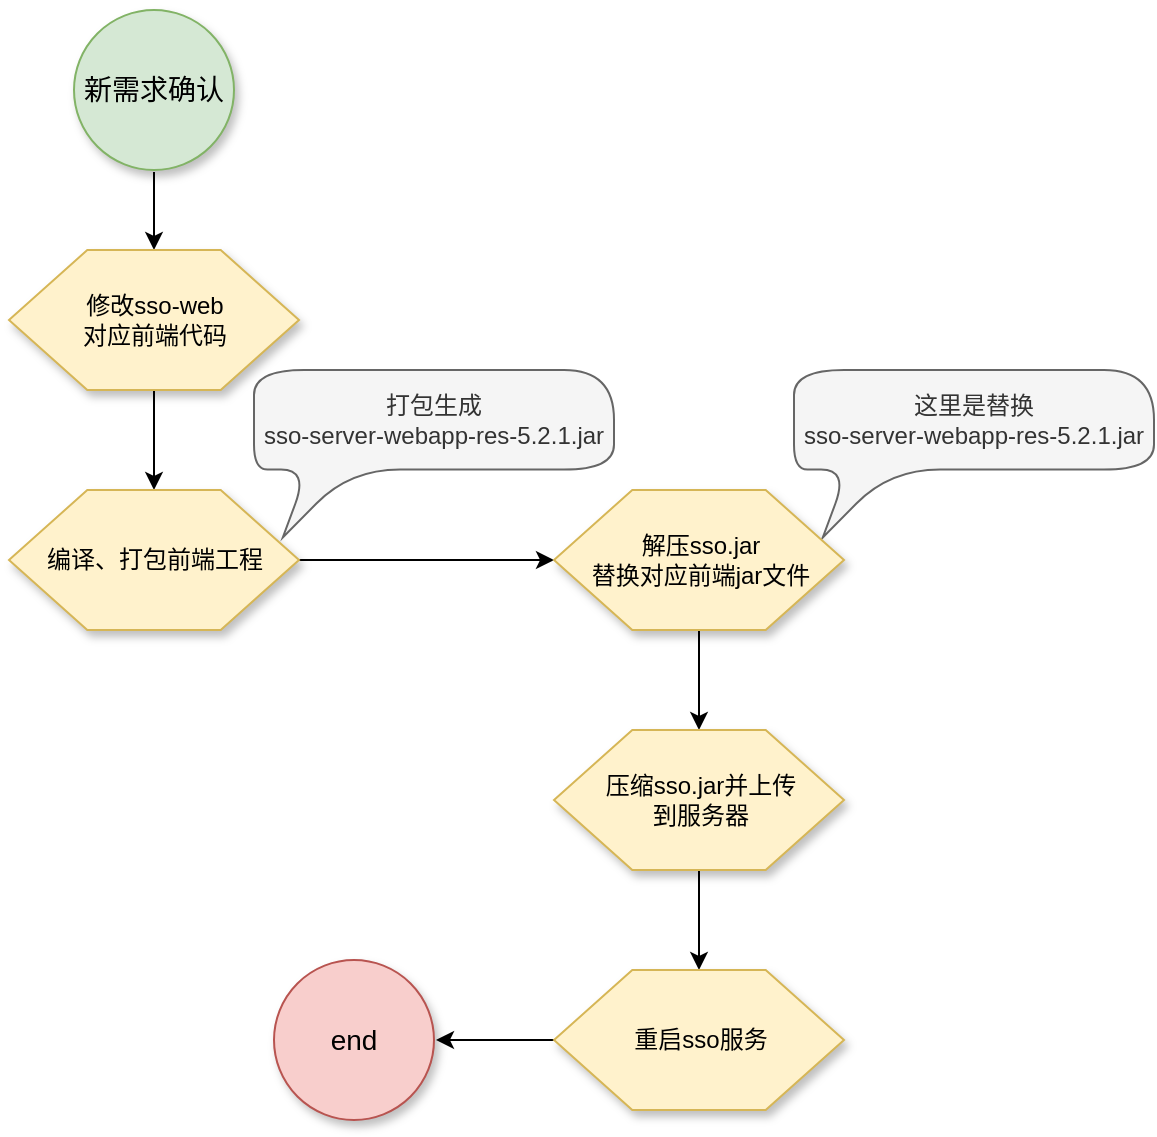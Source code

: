 <mxfile version="20.0.1" type="github" pages="2">
  <diagram id="Xt5Gjg28Pb3kbLRgFndh" name="SSO登录页调整">
    <mxGraphModel dx="1038" dy="947" grid="1" gridSize="10" guides="1" tooltips="1" connect="1" arrows="1" fold="1" page="0" pageScale="1" pageWidth="827" pageHeight="1169" math="0" shadow="0">
      <root>
        <mxCell id="0" />
        <mxCell id="1" parent="0" />
        <mxCell id="YX-VT2X1yxg7q8TfdjIT-3" value="" style="edgeStyle=orthogonalEdgeStyle;rounded=0;orthogonalLoop=1;jettySize=auto;html=1;" edge="1" parent="1" source="YX-VT2X1yxg7q8TfdjIT-1" target="YX-VT2X1yxg7q8TfdjIT-2">
          <mxGeometry relative="1" as="geometry" />
        </mxCell>
        <mxCell id="YX-VT2X1yxg7q8TfdjIT-1" value="新需求确认" style="strokeWidth=1;html=1;shape=mxgraph.flowchart.start_2;whiteSpace=wrap;labelBorderColor=none;strokeColor=#82b366;perimeterSpacing=1;fillColor=#d5e8d4;shadow=1;fontSize=14;" vertex="1" parent="1">
          <mxGeometry x="400" y="-80" width="80" height="80" as="geometry" />
        </mxCell>
        <mxCell id="YX-VT2X1yxg7q8TfdjIT-5" value="" style="edgeStyle=orthogonalEdgeStyle;rounded=0;orthogonalLoop=1;jettySize=auto;html=1;" edge="1" parent="1" source="YX-VT2X1yxg7q8TfdjIT-2">
          <mxGeometry relative="1" as="geometry">
            <mxPoint x="440" y="160" as="targetPoint" />
          </mxGeometry>
        </mxCell>
        <mxCell id="YX-VT2X1yxg7q8TfdjIT-2" value="修改sso-web&lt;br&gt;对应前端代码" style="verticalLabelPosition=middle;verticalAlign=middle;html=1;shape=hexagon;perimeter=hexagonPerimeter2;arcSize=6;size=0.27;shadow=1;labelBorderColor=none;fontSize=12;strokeColor=#d6b656;strokeWidth=1;labelPosition=center;align=center;fillColor=#fff2cc;" vertex="1" parent="1">
          <mxGeometry x="367.5" y="40" width="145" height="70" as="geometry" />
        </mxCell>
        <mxCell id="YX-VT2X1yxg7q8TfdjIT-18" style="edgeStyle=orthogonalEdgeStyle;rounded=0;orthogonalLoop=1;jettySize=auto;html=1;entryX=0;entryY=0.5;entryDx=0;entryDy=0;fontSize=11;" edge="1" parent="1" source="YX-VT2X1yxg7q8TfdjIT-6" target="YX-VT2X1yxg7q8TfdjIT-17">
          <mxGeometry relative="1" as="geometry" />
        </mxCell>
        <mxCell id="YX-VT2X1yxg7q8TfdjIT-6" value="编译、打包前端工程" style="verticalLabelPosition=middle;verticalAlign=middle;html=1;shape=hexagon;perimeter=hexagonPerimeter2;arcSize=6;size=0.27;shadow=1;labelBorderColor=none;fontSize=12;strokeColor=#d6b656;strokeWidth=1;labelPosition=center;align=center;fillColor=#fff2cc;" vertex="1" parent="1">
          <mxGeometry x="367.5" y="160" width="145" height="70" as="geometry" />
        </mxCell>
        <mxCell id="YX-VT2X1yxg7q8TfdjIT-7" value="打包生成&lt;br&gt;sso-server-webapp-res-5.2.1.jar" style="shape=callout;whiteSpace=wrap;html=1;perimeter=calloutPerimeter;position2=0.08;fillColor=#f5f5f5;fontColor=#333333;strokeColor=#666666;size=34;position=0.15;rounded=1;base=21;arcSize=50;" vertex="1" parent="1">
          <mxGeometry x="490" y="100" width="180" height="83.75" as="geometry" />
        </mxCell>
        <mxCell id="YX-VT2X1yxg7q8TfdjIT-10" value="这里是替换&lt;br&gt;sso-server-webapp-res-5.2.1.jar" style="shape=callout;whiteSpace=wrap;html=1;perimeter=calloutPerimeter;position2=0.08;fillColor=#f5f5f5;fontColor=#333333;strokeColor=#666666;size=34;position=0.15;rounded=1;base=21;arcSize=50;" vertex="1" parent="1">
          <mxGeometry x="760" y="100" width="180" height="83.75" as="geometry" />
        </mxCell>
        <mxCell id="YX-VT2X1yxg7q8TfdjIT-20" value="" style="edgeStyle=orthogonalEdgeStyle;rounded=0;orthogonalLoop=1;jettySize=auto;html=1;fontSize=11;" edge="1" parent="1" source="YX-VT2X1yxg7q8TfdjIT-17" target="YX-VT2X1yxg7q8TfdjIT-19">
          <mxGeometry relative="1" as="geometry" />
        </mxCell>
        <mxCell id="YX-VT2X1yxg7q8TfdjIT-17" value="解压sso.jar&lt;br&gt;替换对应前端jar文件" style="verticalLabelPosition=middle;verticalAlign=middle;html=1;shape=hexagon;perimeter=hexagonPerimeter2;arcSize=6;size=0.27;shadow=1;labelBorderColor=none;fontSize=12;strokeColor=#d6b656;strokeWidth=1;labelPosition=center;align=center;fillColor=#fff2cc;" vertex="1" parent="1">
          <mxGeometry x="640" y="160" width="145" height="70" as="geometry" />
        </mxCell>
        <mxCell id="YX-VT2X1yxg7q8TfdjIT-22" value="" style="edgeStyle=orthogonalEdgeStyle;rounded=0;orthogonalLoop=1;jettySize=auto;html=1;fontSize=11;" edge="1" parent="1" source="YX-VT2X1yxg7q8TfdjIT-19" target="YX-VT2X1yxg7q8TfdjIT-21">
          <mxGeometry relative="1" as="geometry" />
        </mxCell>
        <mxCell id="YX-VT2X1yxg7q8TfdjIT-19" value="压缩sso.jar并上传&lt;br&gt;到服务器" style="verticalLabelPosition=middle;verticalAlign=middle;html=1;shape=hexagon;perimeter=hexagonPerimeter2;arcSize=6;size=0.27;shadow=1;labelBorderColor=none;fontSize=12;strokeColor=#d6b656;strokeWidth=1;labelPosition=center;align=center;fillColor=#fff2cc;" vertex="1" parent="1">
          <mxGeometry x="640" y="280" width="145" height="70" as="geometry" />
        </mxCell>
        <mxCell id="YX-VT2X1yxg7q8TfdjIT-24" value="" style="edgeStyle=orthogonalEdgeStyle;rounded=0;orthogonalLoop=1;jettySize=auto;html=1;fontSize=11;" edge="1" parent="1" source="YX-VT2X1yxg7q8TfdjIT-21" target="YX-VT2X1yxg7q8TfdjIT-23">
          <mxGeometry relative="1" as="geometry" />
        </mxCell>
        <mxCell id="YX-VT2X1yxg7q8TfdjIT-21" value="重启sso服务" style="verticalLabelPosition=middle;verticalAlign=middle;html=1;shape=hexagon;perimeter=hexagonPerimeter2;arcSize=6;size=0.27;shadow=1;labelBorderColor=none;fontSize=12;strokeColor=#d6b656;strokeWidth=1;labelPosition=center;align=center;fillColor=#fff2cc;" vertex="1" parent="1">
          <mxGeometry x="640" y="400" width="145" height="70" as="geometry" />
        </mxCell>
        <mxCell id="YX-VT2X1yxg7q8TfdjIT-23" value="end" style="strokeWidth=1;html=1;shape=mxgraph.flowchart.start_2;whiteSpace=wrap;labelBorderColor=none;strokeColor=#b85450;perimeterSpacing=1;fillColor=#f8cecc;shadow=1;fontSize=14;" vertex="1" parent="1">
          <mxGeometry x="500" y="395" width="80" height="80" as="geometry" />
        </mxCell>
      </root>
    </mxGraphModel>
  </diagram>
  <diagram id="ieO_SXUaX5u-yY9eBjfE" name="第 2 页">
    <mxGraphModel dx="670" dy="753" grid="1" gridSize="10" guides="1" tooltips="1" connect="1" arrows="1" fold="1" page="0" pageScale="1" pageWidth="827" pageHeight="1169" math="0" shadow="0">
      <root>
        <mxCell id="0" />
        <mxCell id="1" parent="0" />
        <mxCell id="bS53FIqdK8RB0QmQP6MG-5" value="" style="edgeStyle=orthogonalEdgeStyle;rounded=0;orthogonalLoop=1;jettySize=auto;html=1;fontSize=11;" edge="1" parent="1" source="bS53FIqdK8RB0QmQP6MG-1" target="bS53FIqdK8RB0QmQP6MG-4">
          <mxGeometry relative="1" as="geometry" />
        </mxCell>
        <mxCell id="bS53FIqdK8RB0QmQP6MG-1" value="登录OA并点击&lt;br&gt;SSO图标" style="verticalLabelPosition=middle;verticalAlign=middle;html=1;shape=hexagon;perimeter=hexagonPerimeter2;arcSize=6;size=0.27;shadow=1;labelBorderColor=none;fontSize=12;strokeColor=#d6b656;strokeWidth=1;labelPosition=center;align=center;fillColor=#fff2cc;" vertex="1" parent="1">
          <mxGeometry x="360" y="55" width="130" height="50" as="geometry" />
        </mxCell>
        <mxCell id="bS53FIqdK8RB0QmQP6MG-3" value="" style="edgeStyle=orthogonalEdgeStyle;rounded=0;orthogonalLoop=1;jettySize=auto;html=1;fontSize=11;" edge="1" parent="1" source="bS53FIqdK8RB0QmQP6MG-2" target="bS53FIqdK8RB0QmQP6MG-1">
          <mxGeometry relative="1" as="geometry" />
        </mxCell>
        <mxCell id="bS53FIqdK8RB0QmQP6MG-2" value="Actor" style="shape=umlActor;verticalLabelPosition=bottom;verticalAlign=top;html=1;outlineConnect=0;fontSize=11;" vertex="1" parent="1">
          <mxGeometry x="260" y="40" width="40" height="80" as="geometry" />
        </mxCell>
        <mxCell id="bS53FIqdK8RB0QmQP6MG-4" value="OA动态生成&lt;br&gt;鉴权参数" style="rounded=1;whiteSpace=wrap;html=1;absoluteArcSize=1;arcSize=14;strokeWidth=1;fillColor=#dae8fc;strokeColor=#6c8ebf;shadow=1;" vertex="1" parent="1">
          <mxGeometry x="540" y="62.5" width="110" height="35" as="geometry" />
        </mxCell>
        <mxCell id="M-s9yzabpQPz8e1wt4Ml-1" value="参数包括用户的身份加密信息&lt;br&gt;以及秘钥等信息" style="shape=callout;whiteSpace=wrap;html=1;perimeter=calloutPerimeter;position2=0.08;fillColor=#f5f5f5;fontColor=#333333;strokeColor=#666666;size=34;position=0.15;rounded=1;base=21;arcSize=50;" vertex="1" parent="1">
          <mxGeometry x="580" y="-21.25" width="160" height="83.75" as="geometry" />
        </mxCell>
      </root>
    </mxGraphModel>
  </diagram>
</mxfile>
